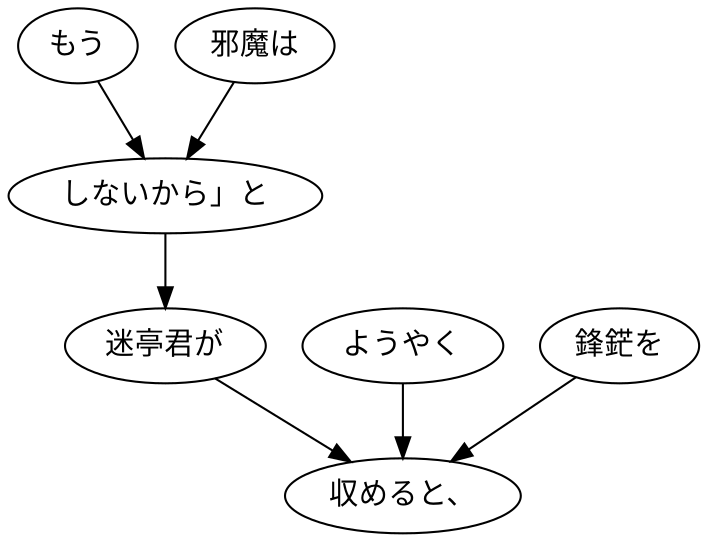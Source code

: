 digraph graph7893 {
	node0 [label="もう"];
	node1 [label="邪魔は"];
	node2 [label="しないから」と"];
	node3 [label="迷亭君が"];
	node4 [label="ようやく"];
	node5 [label="鋒鋩を"];
	node6 [label="収めると、"];
	node0 -> node2;
	node1 -> node2;
	node2 -> node3;
	node3 -> node6;
	node4 -> node6;
	node5 -> node6;
}
